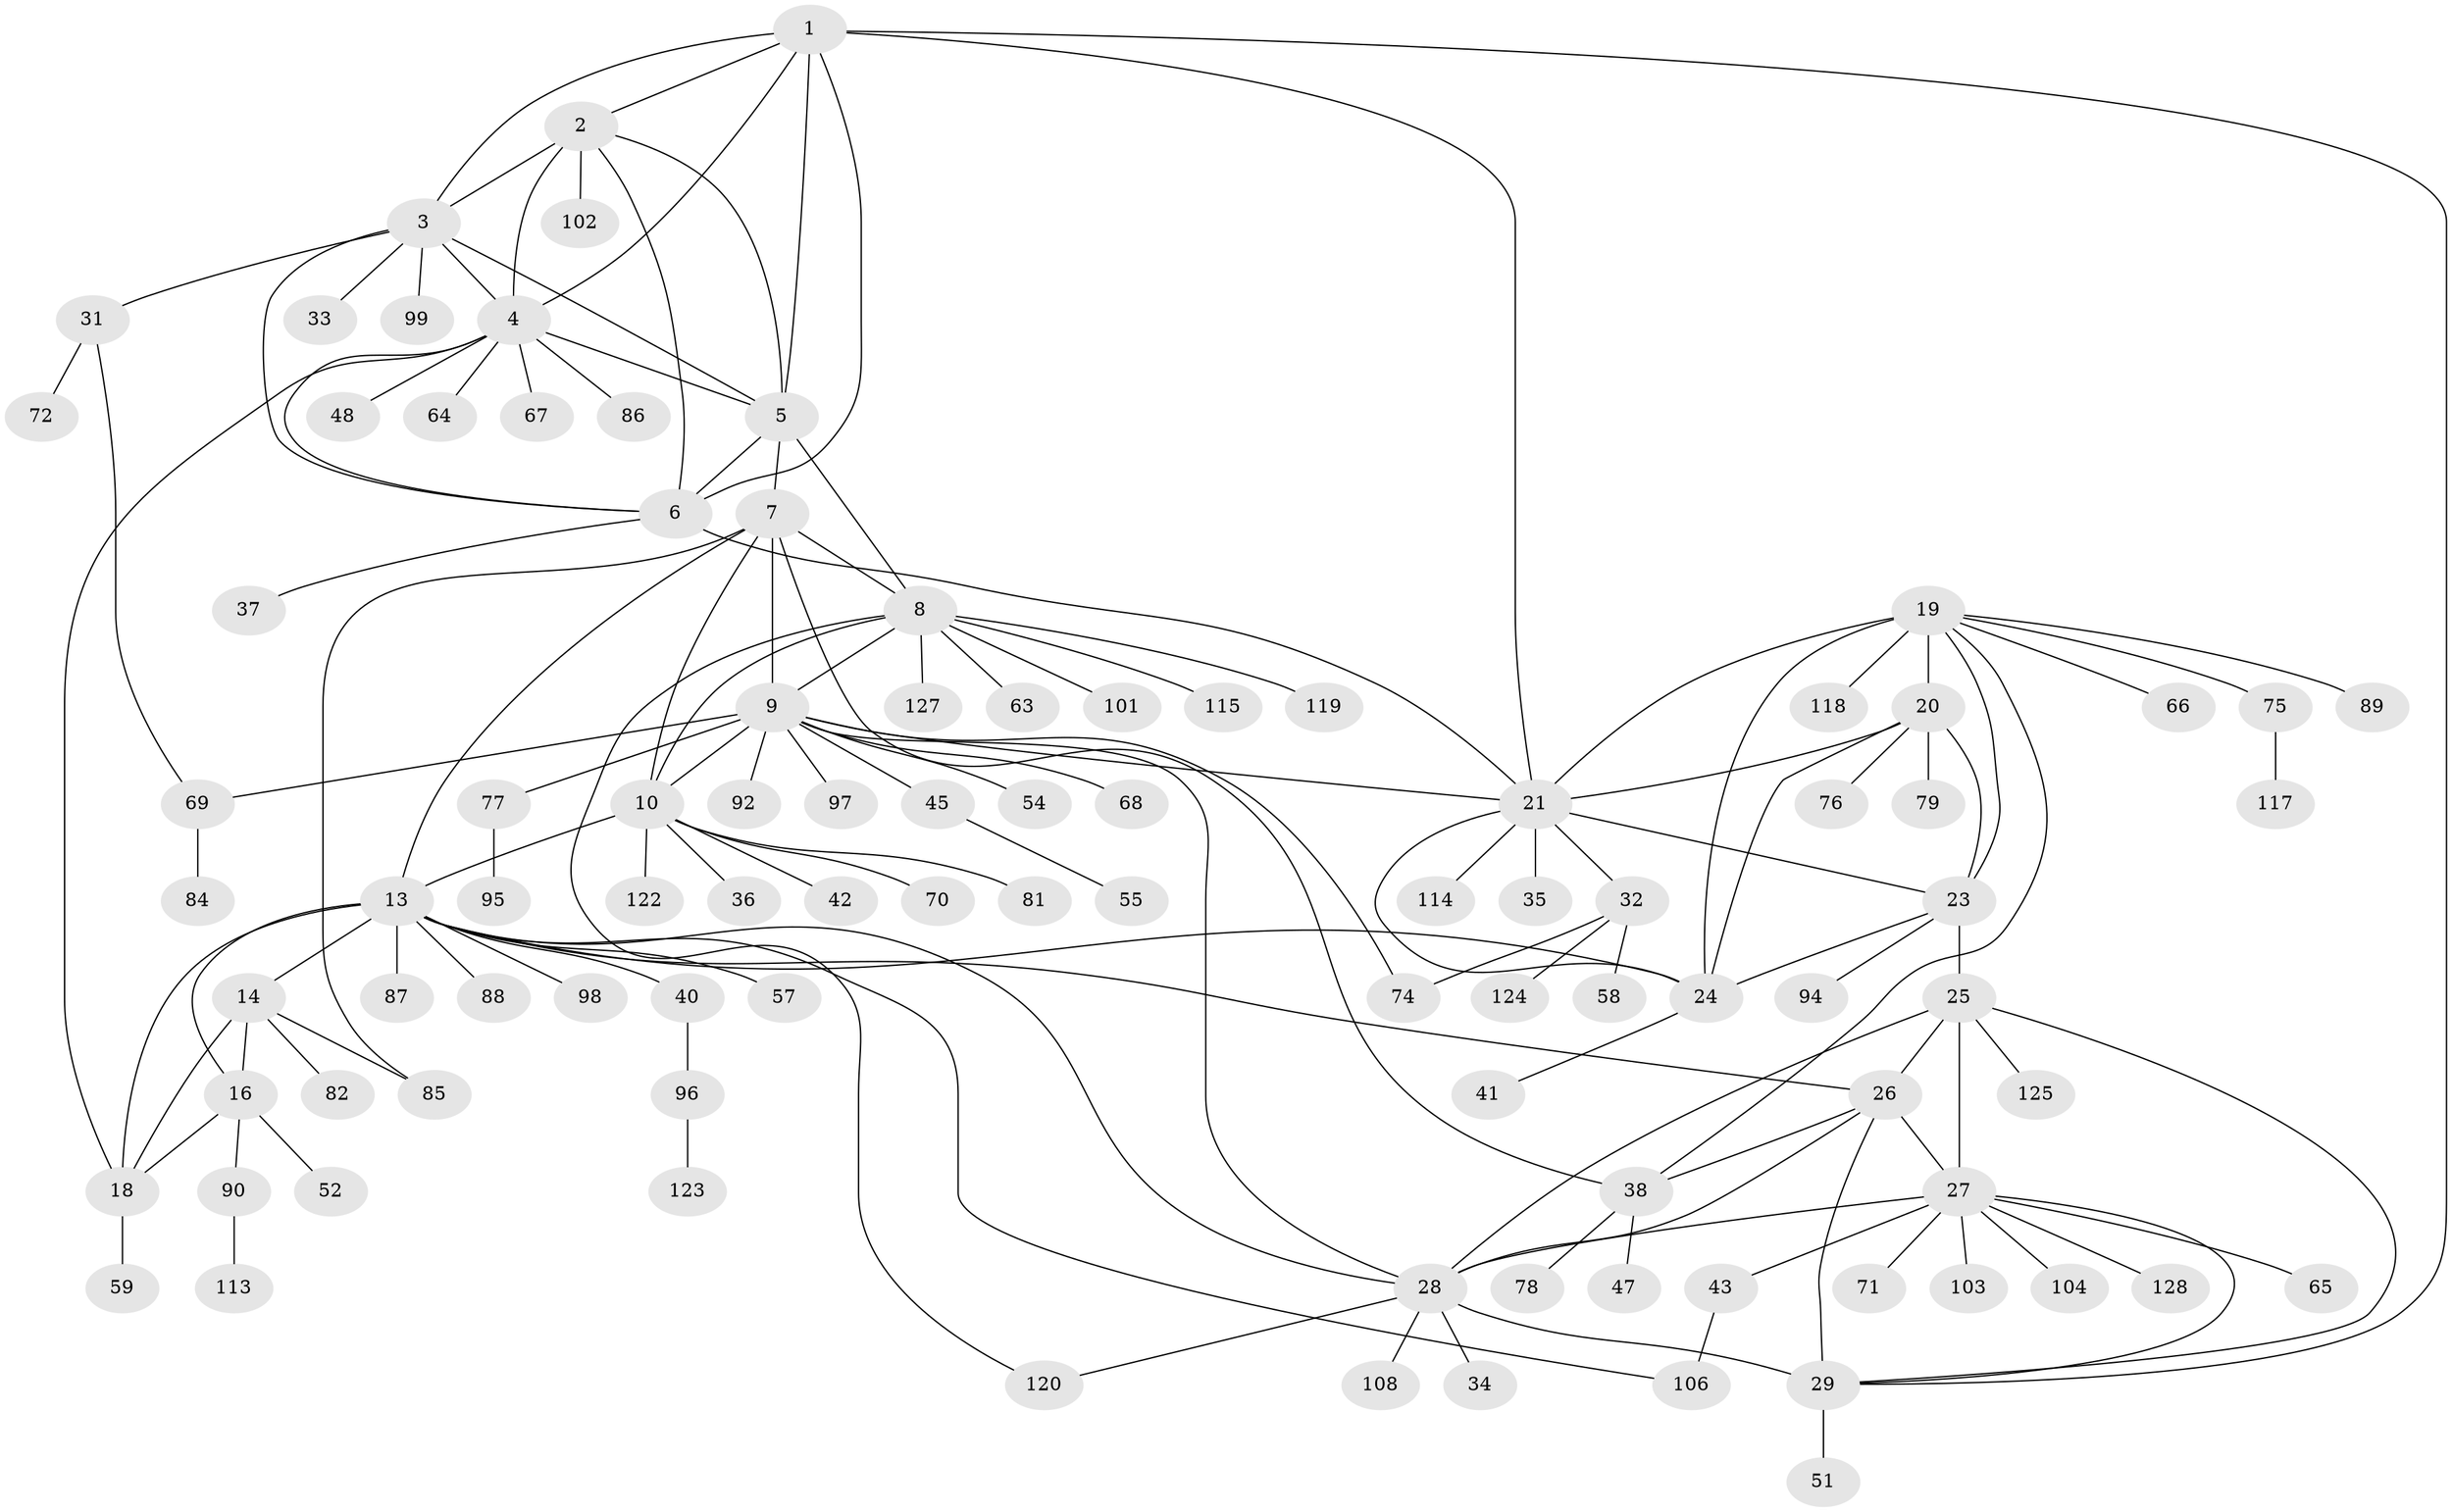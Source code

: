 // Generated by graph-tools (version 1.1) at 2025/24/03/03/25 07:24:17]
// undirected, 97 vertices, 141 edges
graph export_dot {
graph [start="1"]
  node [color=gray90,style=filled];
  1 [super="+126"];
  2;
  3 [super="+46"];
  4 [super="+44"];
  5 [super="+50"];
  6 [super="+61"];
  7 [super="+39"];
  8 [super="+60"];
  9 [super="+11"];
  10 [super="+12"];
  13 [super="+15"];
  14 [super="+53"];
  16 [super="+17"];
  18;
  19 [super="+22"];
  20 [super="+111"];
  21 [super="+93"];
  23 [super="+83"];
  24 [super="+62"];
  25;
  26 [super="+30"];
  27 [super="+49"];
  28 [super="+80"];
  29;
  31 [super="+100"];
  32 [super="+56"];
  33;
  34 [super="+91"];
  35;
  36;
  37;
  38 [super="+107"];
  40;
  41;
  42;
  43;
  45;
  47;
  48;
  51 [super="+112"];
  52;
  54;
  55;
  57;
  58;
  59;
  63;
  64;
  65;
  66;
  67 [super="+121"];
  68;
  69;
  70 [super="+73"];
  71 [super="+110"];
  72;
  74;
  75 [super="+109"];
  76;
  77;
  78;
  79 [super="+105"];
  81;
  82;
  84;
  85;
  86;
  87;
  88;
  89;
  90;
  92;
  94;
  95;
  96 [super="+116"];
  97;
  98;
  99;
  101;
  102;
  103;
  104;
  106;
  108;
  113;
  114;
  115;
  117;
  118;
  119;
  120;
  122;
  123;
  124;
  125;
  127;
  128 [super="+129"];
  1 -- 2;
  1 -- 3;
  1 -- 4;
  1 -- 5;
  1 -- 6;
  1 -- 29;
  1 -- 21;
  2 -- 3;
  2 -- 4;
  2 -- 5;
  2 -- 6;
  2 -- 102;
  3 -- 4;
  3 -- 5;
  3 -- 6;
  3 -- 31;
  3 -- 33;
  3 -- 99;
  4 -- 5;
  4 -- 6;
  4 -- 18;
  4 -- 48;
  4 -- 64;
  4 -- 67;
  4 -- 86;
  5 -- 6;
  5 -- 8;
  5 -- 7;
  6 -- 21;
  6 -- 37;
  7 -- 8;
  7 -- 9 [weight=2];
  7 -- 10 [weight=2];
  7 -- 38;
  7 -- 85;
  7 -- 13;
  8 -- 9 [weight=2];
  8 -- 10 [weight=2];
  8 -- 63;
  8 -- 101;
  8 -- 115;
  8 -- 119;
  8 -- 120;
  8 -- 127;
  9 -- 10 [weight=4];
  9 -- 21;
  9 -- 54;
  9 -- 69;
  9 -- 92;
  9 -- 97;
  9 -- 68;
  9 -- 74;
  9 -- 77;
  9 -- 45;
  9 -- 28;
  10 -- 36;
  10 -- 42;
  10 -- 81;
  10 -- 122;
  10 -- 70;
  10 -- 13;
  13 -- 14 [weight=2];
  13 -- 16 [weight=4];
  13 -- 18 [weight=2];
  13 -- 24;
  13 -- 40;
  13 -- 106;
  13 -- 98;
  13 -- 87;
  13 -- 88;
  13 -- 57;
  13 -- 26;
  13 -- 28;
  14 -- 16 [weight=2];
  14 -- 18;
  14 -- 82;
  14 -- 85;
  16 -- 18 [weight=2];
  16 -- 52;
  16 -- 90;
  18 -- 59;
  19 -- 20 [weight=2];
  19 -- 21 [weight=2];
  19 -- 23 [weight=2];
  19 -- 24 [weight=2];
  19 -- 38;
  19 -- 66;
  19 -- 75;
  19 -- 118;
  19 -- 89;
  20 -- 21;
  20 -- 23;
  20 -- 24;
  20 -- 76;
  20 -- 79;
  21 -- 23;
  21 -- 24;
  21 -- 32;
  21 -- 35;
  21 -- 114;
  23 -- 24;
  23 -- 25;
  23 -- 94;
  24 -- 41;
  25 -- 26 [weight=2];
  25 -- 27;
  25 -- 28;
  25 -- 29;
  25 -- 125;
  26 -- 27 [weight=2];
  26 -- 28 [weight=2];
  26 -- 29 [weight=2];
  26 -- 38;
  27 -- 28;
  27 -- 29;
  27 -- 43;
  27 -- 71;
  27 -- 103;
  27 -- 104;
  27 -- 128;
  27 -- 65;
  28 -- 29;
  28 -- 34;
  28 -- 108;
  28 -- 120;
  29 -- 51;
  31 -- 69;
  31 -- 72;
  32 -- 58;
  32 -- 124;
  32 -- 74;
  38 -- 47;
  38 -- 78;
  40 -- 96;
  43 -- 106;
  45 -- 55;
  69 -- 84;
  75 -- 117;
  77 -- 95;
  90 -- 113;
  96 -- 123;
}
